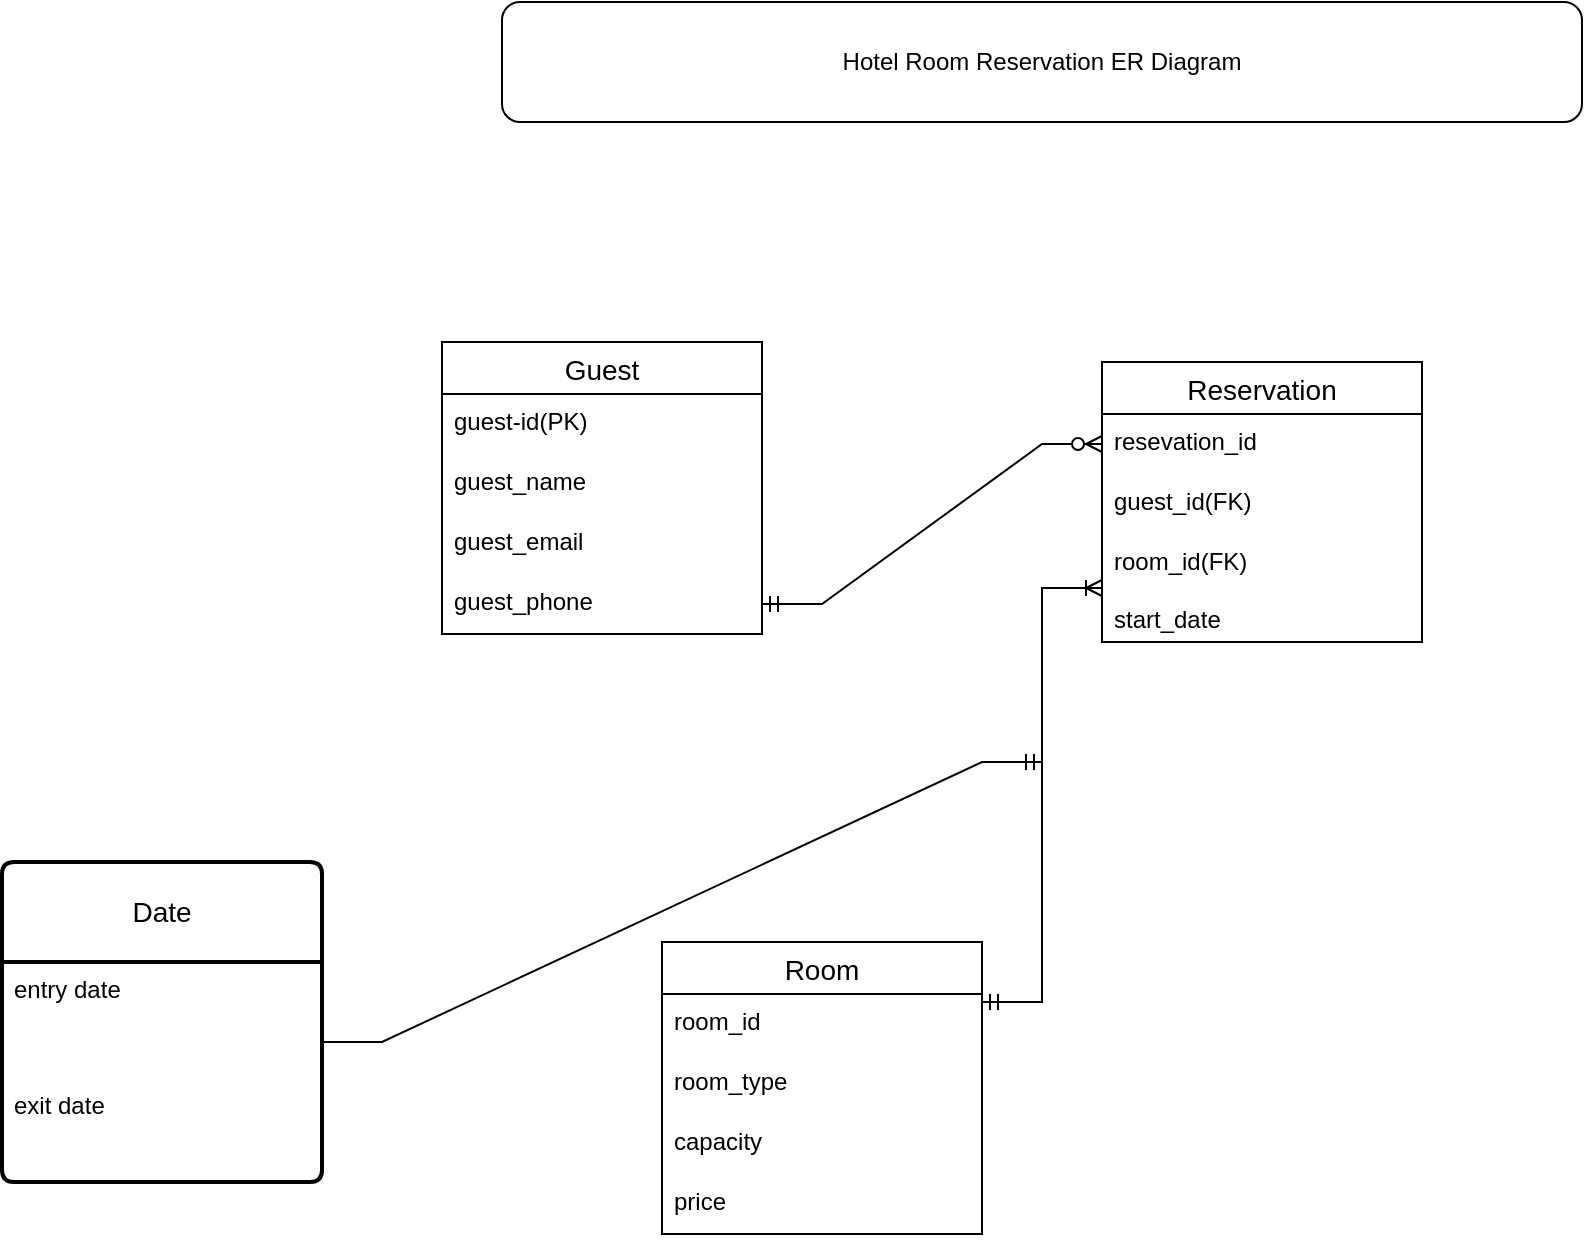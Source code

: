 <mxfile version="23.0.2" type="device">
  <diagram name="Page-1" id="PpagVCwWj7hZZ88xatSM">
    <mxGraphModel dx="1777" dy="1656" grid="1" gridSize="10" guides="1" tooltips="1" connect="1" arrows="1" fold="1" page="1" pageScale="1" pageWidth="850" pageHeight="1100" math="0" shadow="0">
      <root>
        <mxCell id="0" />
        <mxCell id="1" parent="0" />
        <mxCell id="yeG4lt4s9QuxQrvIS2j7-14" value="Guest" style="swimlane;fontStyle=0;childLayout=stackLayout;horizontal=1;startSize=26;horizontalStack=0;resizeParent=1;resizeParentMax=0;resizeLast=0;collapsible=1;marginBottom=0;align=center;fontSize=14;" parent="1" vertex="1">
          <mxGeometry x="40" y="160" width="160" height="146" as="geometry" />
        </mxCell>
        <mxCell id="yeG4lt4s9QuxQrvIS2j7-15" value="guest-id(PK)" style="text;strokeColor=none;fillColor=none;spacingLeft=4;spacingRight=4;overflow=hidden;rotatable=0;points=[[0,0.5],[1,0.5]];portConstraint=eastwest;fontSize=12;whiteSpace=wrap;html=1;" parent="yeG4lt4s9QuxQrvIS2j7-14" vertex="1">
          <mxGeometry y="26" width="160" height="30" as="geometry" />
        </mxCell>
        <mxCell id="yeG4lt4s9QuxQrvIS2j7-16" value="guest_name" style="text;strokeColor=none;fillColor=none;spacingLeft=4;spacingRight=4;overflow=hidden;rotatable=0;points=[[0,0.5],[1,0.5]];portConstraint=eastwest;fontSize=12;whiteSpace=wrap;html=1;" parent="yeG4lt4s9QuxQrvIS2j7-14" vertex="1">
          <mxGeometry y="56" width="160" height="30" as="geometry" />
        </mxCell>
        <mxCell id="yeG4lt4s9QuxQrvIS2j7-17" value="guest_email" style="text;strokeColor=none;fillColor=none;spacingLeft=4;spacingRight=4;overflow=hidden;rotatable=0;points=[[0,0.5],[1,0.5]];portConstraint=eastwest;fontSize=12;whiteSpace=wrap;html=1;" parent="yeG4lt4s9QuxQrvIS2j7-14" vertex="1">
          <mxGeometry y="86" width="160" height="30" as="geometry" />
        </mxCell>
        <mxCell id="yeG4lt4s9QuxQrvIS2j7-18" value="guest_phone" style="text;strokeColor=none;fillColor=none;spacingLeft=4;spacingRight=4;overflow=hidden;rotatable=0;points=[[0,0.5],[1,0.5]];portConstraint=eastwest;fontSize=12;whiteSpace=wrap;html=1;" parent="yeG4lt4s9QuxQrvIS2j7-14" vertex="1">
          <mxGeometry y="116" width="160" height="30" as="geometry" />
        </mxCell>
        <mxCell id="yeG4lt4s9QuxQrvIS2j7-23" value="Reservation" style="swimlane;fontStyle=0;childLayout=stackLayout;horizontal=1;startSize=26;horizontalStack=0;resizeParent=1;resizeParentMax=0;resizeLast=0;collapsible=1;marginBottom=0;align=center;fontSize=14;" parent="1" vertex="1">
          <mxGeometry x="370" y="170" width="160" height="140" as="geometry" />
        </mxCell>
        <mxCell id="yeG4lt4s9QuxQrvIS2j7-24" value="resevation_id" style="text;strokeColor=none;fillColor=none;spacingLeft=4;spacingRight=4;overflow=hidden;rotatable=0;points=[[0,0.5],[1,0.5]];portConstraint=eastwest;fontSize=12;whiteSpace=wrap;html=1;" parent="yeG4lt4s9QuxQrvIS2j7-23" vertex="1">
          <mxGeometry y="26" width="160" height="30" as="geometry" />
        </mxCell>
        <mxCell id="yeG4lt4s9QuxQrvIS2j7-25" value="guest_id(FK)" style="text;strokeColor=none;fillColor=none;spacingLeft=4;spacingRight=4;overflow=hidden;rotatable=0;points=[[0,0.5],[1,0.5]];portConstraint=eastwest;fontSize=12;whiteSpace=wrap;html=1;" parent="yeG4lt4s9QuxQrvIS2j7-23" vertex="1">
          <mxGeometry y="56" width="160" height="30" as="geometry" />
        </mxCell>
        <mxCell id="yeG4lt4s9QuxQrvIS2j7-26" value="room_id(FK)&lt;br&gt;&lt;br&gt;start_date&lt;br&gt;&lt;br&gt;" style="text;strokeColor=none;fillColor=none;spacingLeft=4;spacingRight=4;overflow=hidden;rotatable=0;points=[[0,0.5],[1,0.5]];portConstraint=eastwest;fontSize=12;whiteSpace=wrap;html=1;" parent="yeG4lt4s9QuxQrvIS2j7-23" vertex="1">
          <mxGeometry y="86" width="160" height="54" as="geometry" />
        </mxCell>
        <mxCell id="yeG4lt4s9QuxQrvIS2j7-31" value="Room" style="swimlane;fontStyle=0;childLayout=stackLayout;horizontal=1;startSize=26;horizontalStack=0;resizeParent=1;resizeParentMax=0;resizeLast=0;collapsible=1;marginBottom=0;align=center;fontSize=14;" parent="1" vertex="1">
          <mxGeometry x="150" y="460" width="160" height="146" as="geometry" />
        </mxCell>
        <mxCell id="yeG4lt4s9QuxQrvIS2j7-32" value="room_id" style="text;strokeColor=none;fillColor=none;spacingLeft=4;spacingRight=4;overflow=hidden;rotatable=0;points=[[0,0.5],[1,0.5]];portConstraint=eastwest;fontSize=12;whiteSpace=wrap;html=1;" parent="yeG4lt4s9QuxQrvIS2j7-31" vertex="1">
          <mxGeometry y="26" width="160" height="30" as="geometry" />
        </mxCell>
        <mxCell id="yeG4lt4s9QuxQrvIS2j7-33" value="room_type" style="text;strokeColor=none;fillColor=none;spacingLeft=4;spacingRight=4;overflow=hidden;rotatable=0;points=[[0,0.5],[1,0.5]];portConstraint=eastwest;fontSize=12;whiteSpace=wrap;html=1;" parent="yeG4lt4s9QuxQrvIS2j7-31" vertex="1">
          <mxGeometry y="56" width="160" height="30" as="geometry" />
        </mxCell>
        <mxCell id="yeG4lt4s9QuxQrvIS2j7-34" value="capacity" style="text;strokeColor=none;fillColor=none;spacingLeft=4;spacingRight=4;overflow=hidden;rotatable=0;points=[[0,0.5],[1,0.5]];portConstraint=eastwest;fontSize=12;whiteSpace=wrap;html=1;" parent="yeG4lt4s9QuxQrvIS2j7-31" vertex="1">
          <mxGeometry y="86" width="160" height="30" as="geometry" />
        </mxCell>
        <mxCell id="yeG4lt4s9QuxQrvIS2j7-35" value="price" style="text;strokeColor=none;fillColor=none;spacingLeft=4;spacingRight=4;overflow=hidden;rotatable=0;points=[[0,0.5],[1,0.5]];portConstraint=eastwest;fontSize=12;whiteSpace=wrap;html=1;" parent="yeG4lt4s9QuxQrvIS2j7-31" vertex="1">
          <mxGeometry y="116" width="160" height="30" as="geometry" />
        </mxCell>
        <mxCell id="gwkAoZMw-_GtWbW15WAJ-2" value="" style="edgeStyle=entityRelationEdgeStyle;fontSize=12;html=1;endArrow=ERzeroToMany;startArrow=ERmandOne;rounded=0;" parent="1" source="yeG4lt4s9QuxQrvIS2j7-18" target="yeG4lt4s9QuxQrvIS2j7-24" edge="1">
          <mxGeometry width="100" height="100" relative="1" as="geometry">
            <mxPoint x="210" y="290" as="sourcePoint" />
            <mxPoint x="310" y="190" as="targetPoint" />
            <Array as="points">
              <mxPoint x="180" y="120" />
            </Array>
          </mxGeometry>
        </mxCell>
        <mxCell id="gwkAoZMw-_GtWbW15WAJ-6" value="" style="edgeStyle=entityRelationEdgeStyle;fontSize=12;html=1;endArrow=ERoneToMany;startArrow=ERmandOne;rounded=0;entryX=0;entryY=0.5;entryDx=0;entryDy=0;" parent="1" target="yeG4lt4s9QuxQrvIS2j7-26" edge="1">
          <mxGeometry width="100" height="100" relative="1" as="geometry">
            <mxPoint x="310" y="490" as="sourcePoint" />
            <mxPoint x="410" y="390" as="targetPoint" />
            <Array as="points">
              <mxPoint x="300" y="250" />
            </Array>
          </mxGeometry>
        </mxCell>
        <mxCell id="gwkAoZMw-_GtWbW15WAJ-21" value="" style="edgeStyle=entityRelationEdgeStyle;fontSize=12;html=1;endArrow=ERmandOne;rounded=0;exitX=1;exitY=0.5;exitDx=0;exitDy=0;" parent="1" edge="1">
          <mxGeometry width="100" height="100" relative="1" as="geometry">
            <mxPoint x="-20" y="510.0" as="sourcePoint" />
            <mxPoint x="340" y="370" as="targetPoint" />
          </mxGeometry>
        </mxCell>
        <mxCell id="gwkAoZMw-_GtWbW15WAJ-22" value="Date" style="swimlane;childLayout=stackLayout;horizontal=1;startSize=50;horizontalStack=0;rounded=1;fontSize=14;fontStyle=0;strokeWidth=2;resizeParent=0;resizeLast=1;shadow=0;dashed=0;align=center;arcSize=4;whiteSpace=wrap;html=1;" parent="1" vertex="1">
          <mxGeometry x="-180" y="420" width="160" height="160" as="geometry" />
        </mxCell>
        <mxCell id="gwkAoZMw-_GtWbW15WAJ-23" value="entry date&lt;br&gt;&lt;br&gt;&lt;br&gt;&lt;br&gt;exit date" style="align=left;strokeColor=none;fillColor=none;spacingLeft=4;fontSize=12;verticalAlign=top;resizable=0;rotatable=0;part=1;html=1;" parent="gwkAoZMw-_GtWbW15WAJ-22" vertex="1">
          <mxGeometry y="50" width="160" height="110" as="geometry" />
        </mxCell>
        <mxCell id="TSynSm-pPLOl_4UPy5CD-1" value="Hotel Room Reservation ER Diagram" style="rounded=1;whiteSpace=wrap;html=1;" parent="1" vertex="1">
          <mxGeometry x="70" y="-10" width="540" height="60" as="geometry" />
        </mxCell>
      </root>
    </mxGraphModel>
  </diagram>
</mxfile>
